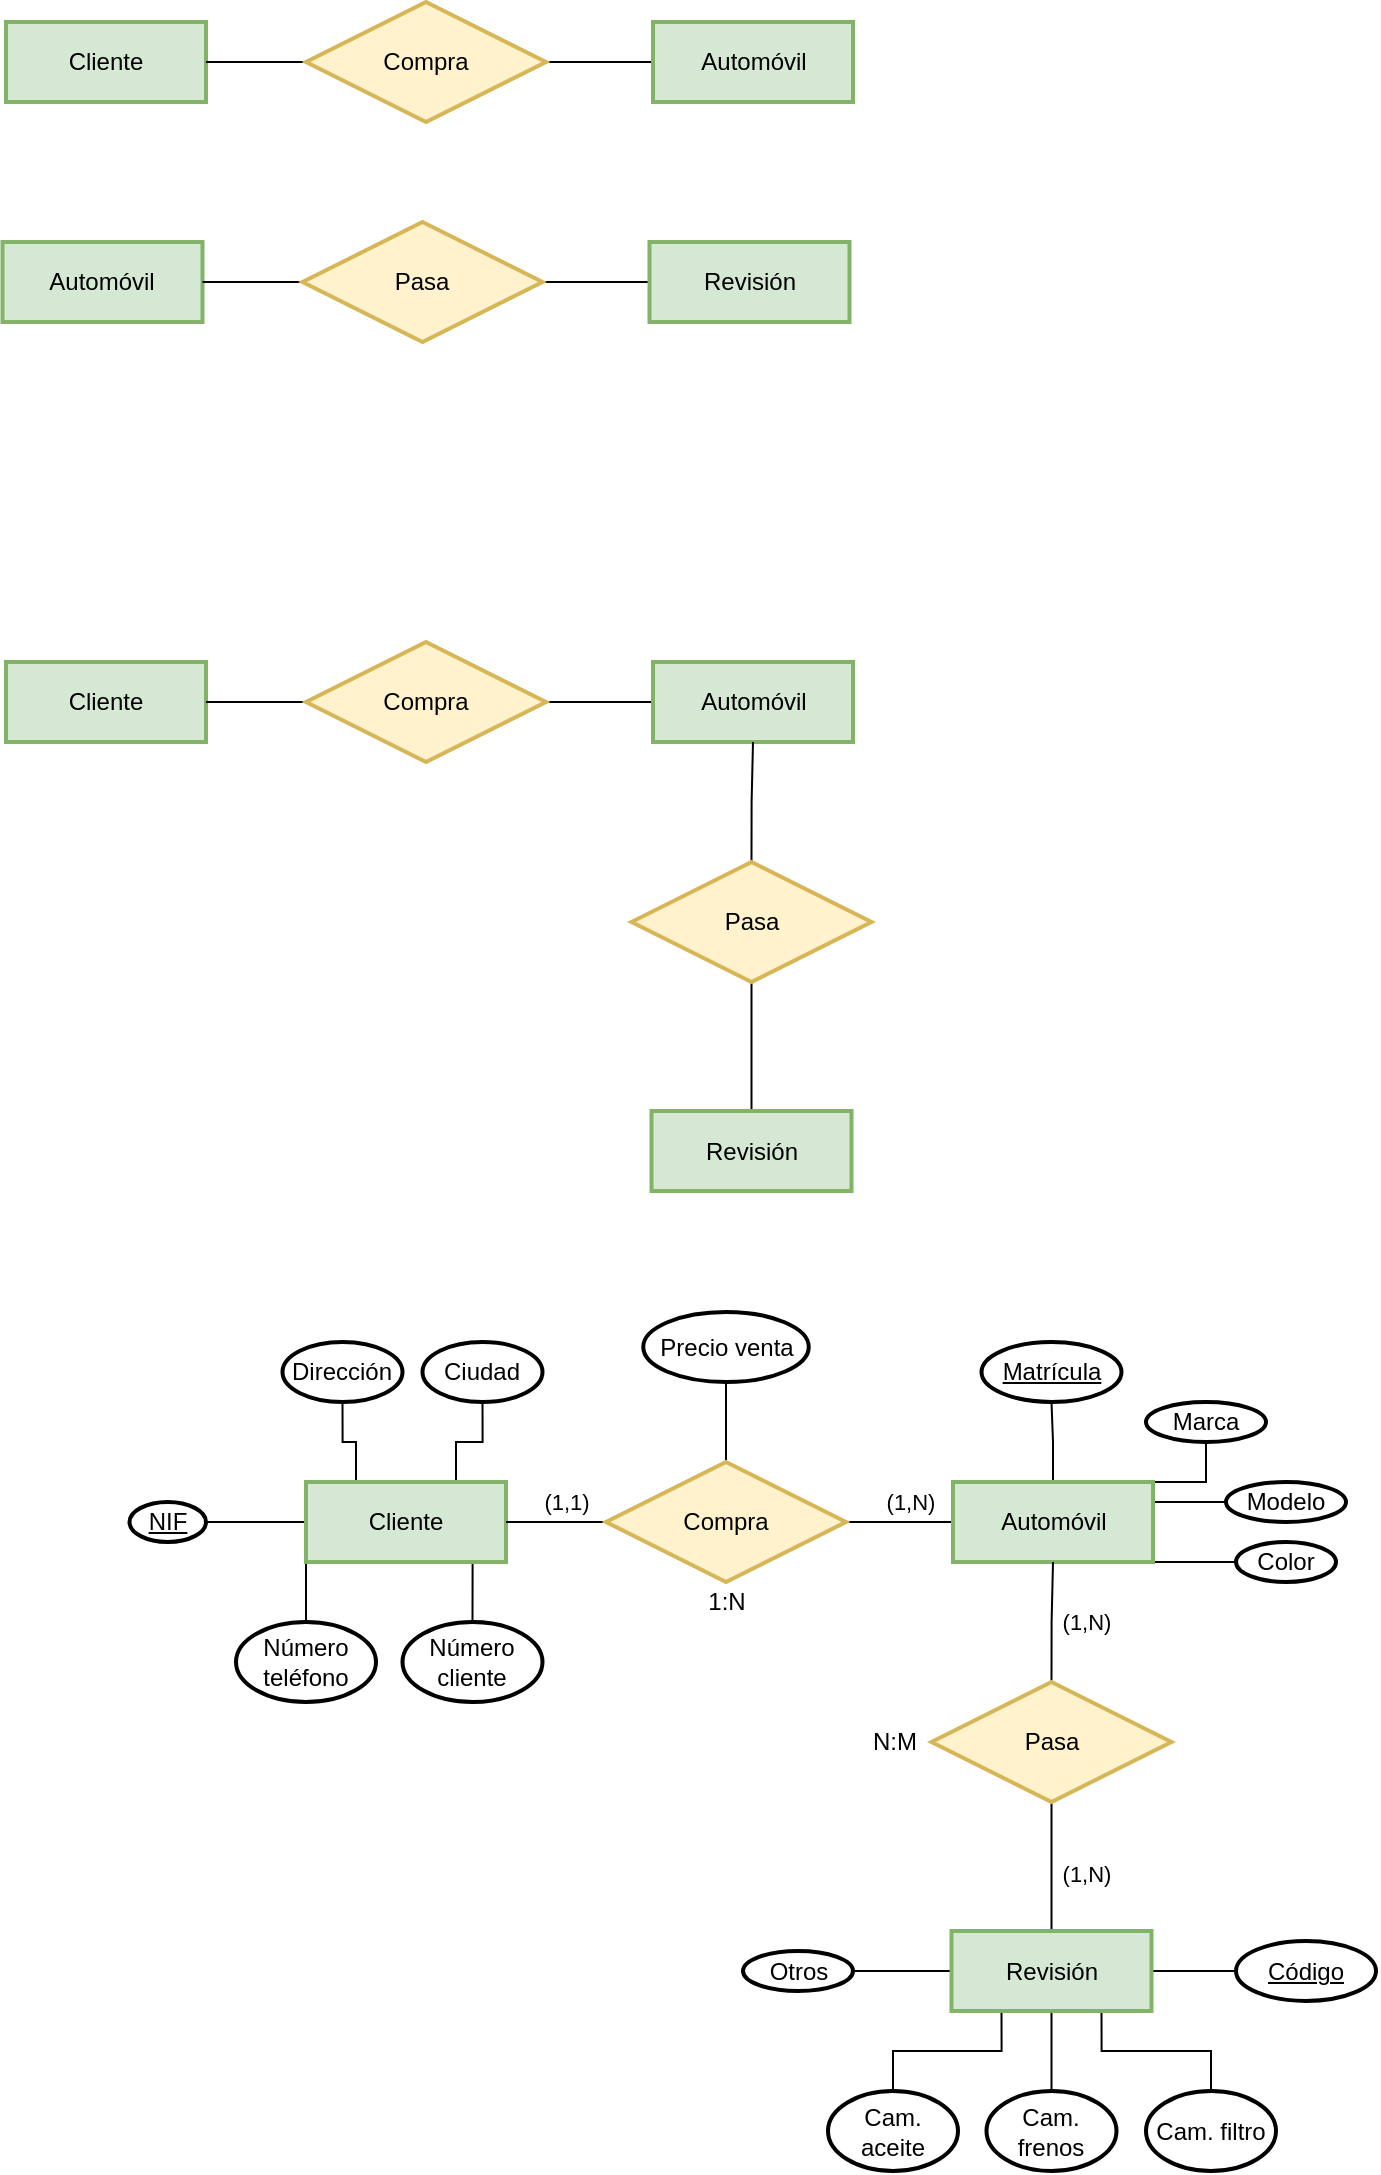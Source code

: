 <mxfile version="20.5.1" type="github">
  <diagram id="P-X6DFwC79BZHyJj7ktu" name="Página-1">
    <mxGraphModel dx="2062" dy="1069" grid="1" gridSize="10" guides="1" tooltips="1" connect="1" arrows="1" fold="1" page="1" pageScale="1" pageWidth="827" pageHeight="1169" math="0" shadow="0">
      <root>
        <mxCell id="0" />
        <mxCell id="1" parent="0" />
        <mxCell id="SnCTU1j6jP92ENklTNEw-1" value="Cliente" style="whiteSpace=wrap;html=1;align=center;strokeWidth=2;fillColor=#d5e8d4;strokeColor=#82b366;" vertex="1" parent="1">
          <mxGeometry x="40" y="40" width="100" height="40" as="geometry" />
        </mxCell>
        <mxCell id="SnCTU1j6jP92ENklTNEw-4" style="edgeStyle=orthogonalEdgeStyle;rounded=0;orthogonalLoop=1;jettySize=auto;html=1;exitX=1;exitY=0.5;exitDx=0;exitDy=0;entryX=0;entryY=0.5;entryDx=0;entryDy=0;endArrow=none;endFill=0;" edge="1" parent="1" source="SnCTU1j6jP92ENklTNEw-2" target="SnCTU1j6jP92ENklTNEw-3">
          <mxGeometry relative="1" as="geometry" />
        </mxCell>
        <mxCell id="SnCTU1j6jP92ENklTNEw-5" style="edgeStyle=orthogonalEdgeStyle;rounded=0;orthogonalLoop=1;jettySize=auto;html=1;exitX=0;exitY=0.5;exitDx=0;exitDy=0;entryX=1;entryY=0.5;entryDx=0;entryDy=0;endArrow=none;endFill=0;" edge="1" parent="1" source="SnCTU1j6jP92ENklTNEw-2" target="SnCTU1j6jP92ENklTNEw-1">
          <mxGeometry relative="1" as="geometry" />
        </mxCell>
        <mxCell id="SnCTU1j6jP92ENklTNEw-2" value="Compra" style="shape=rhombus;perimeter=rhombusPerimeter;whiteSpace=wrap;html=1;align=center;strokeWidth=2;fillColor=#fff2cc;strokeColor=#d6b656;" vertex="1" parent="1">
          <mxGeometry x="190" y="30" width="120" height="60" as="geometry" />
        </mxCell>
        <mxCell id="SnCTU1j6jP92ENklTNEw-3" value="Automóvil" style="whiteSpace=wrap;html=1;align=center;strokeWidth=2;fillColor=#d5e8d4;strokeColor=#82b366;" vertex="1" parent="1">
          <mxGeometry x="363.5" y="40" width="100" height="40" as="geometry" />
        </mxCell>
        <mxCell id="SnCTU1j6jP92ENklTNEw-6" value="Automóvil" style="whiteSpace=wrap;html=1;align=center;strokeWidth=2;fillColor=#d5e8d4;strokeColor=#82b366;" vertex="1" parent="1">
          <mxGeometry x="38.25" y="150" width="100" height="40" as="geometry" />
        </mxCell>
        <mxCell id="SnCTU1j6jP92ENklTNEw-7" style="edgeStyle=orthogonalEdgeStyle;rounded=0;orthogonalLoop=1;jettySize=auto;html=1;exitX=1;exitY=0.5;exitDx=0;exitDy=0;entryX=0;entryY=0.5;entryDx=0;entryDy=0;endArrow=none;endFill=0;" edge="1" parent="1" source="SnCTU1j6jP92ENklTNEw-9" target="SnCTU1j6jP92ENklTNEw-10">
          <mxGeometry relative="1" as="geometry" />
        </mxCell>
        <mxCell id="SnCTU1j6jP92ENklTNEw-8" style="edgeStyle=orthogonalEdgeStyle;rounded=0;orthogonalLoop=1;jettySize=auto;html=1;exitX=0;exitY=0.5;exitDx=0;exitDy=0;entryX=1;entryY=0.5;entryDx=0;entryDy=0;endArrow=none;endFill=0;" edge="1" parent="1" source="SnCTU1j6jP92ENklTNEw-9" target="SnCTU1j6jP92ENklTNEw-6">
          <mxGeometry relative="1" as="geometry" />
        </mxCell>
        <mxCell id="SnCTU1j6jP92ENklTNEw-9" value="Pasa" style="shape=rhombus;perimeter=rhombusPerimeter;whiteSpace=wrap;html=1;align=center;strokeWidth=2;fillColor=#fff2cc;strokeColor=#d6b656;" vertex="1" parent="1">
          <mxGeometry x="188.25" y="140" width="120" height="60" as="geometry" />
        </mxCell>
        <mxCell id="SnCTU1j6jP92ENklTNEw-10" value="Revisión" style="whiteSpace=wrap;html=1;align=center;strokeWidth=2;fillColor=#d5e8d4;strokeColor=#82b366;" vertex="1" parent="1">
          <mxGeometry x="361.75" y="150" width="100" height="40" as="geometry" />
        </mxCell>
        <mxCell id="SnCTU1j6jP92ENklTNEw-11" value="Cliente" style="whiteSpace=wrap;html=1;align=center;strokeWidth=2;fillColor=#d5e8d4;strokeColor=#82b366;" vertex="1" parent="1">
          <mxGeometry x="40" y="360" width="100" height="40" as="geometry" />
        </mxCell>
        <mxCell id="SnCTU1j6jP92ENklTNEw-12" style="edgeStyle=orthogonalEdgeStyle;rounded=0;orthogonalLoop=1;jettySize=auto;html=1;exitX=1;exitY=0.5;exitDx=0;exitDy=0;entryX=0;entryY=0.5;entryDx=0;entryDy=0;endArrow=none;endFill=0;" edge="1" parent="1" source="SnCTU1j6jP92ENklTNEw-14" target="SnCTU1j6jP92ENklTNEw-15">
          <mxGeometry relative="1" as="geometry" />
        </mxCell>
        <mxCell id="SnCTU1j6jP92ENklTNEw-13" style="edgeStyle=orthogonalEdgeStyle;rounded=0;orthogonalLoop=1;jettySize=auto;html=1;exitX=0;exitY=0.5;exitDx=0;exitDy=0;entryX=1;entryY=0.5;entryDx=0;entryDy=0;endArrow=none;endFill=0;" edge="1" parent="1" source="SnCTU1j6jP92ENklTNEw-14" target="SnCTU1j6jP92ENklTNEw-11">
          <mxGeometry relative="1" as="geometry" />
        </mxCell>
        <mxCell id="SnCTU1j6jP92ENklTNEw-14" value="Compra" style="shape=rhombus;perimeter=rhombusPerimeter;whiteSpace=wrap;html=1;align=center;strokeWidth=2;fillColor=#fff2cc;strokeColor=#d6b656;" vertex="1" parent="1">
          <mxGeometry x="190" y="350" width="120" height="60" as="geometry" />
        </mxCell>
        <mxCell id="SnCTU1j6jP92ENklTNEw-15" value="Automóvil" style="whiteSpace=wrap;html=1;align=center;strokeWidth=2;fillColor=#d5e8d4;strokeColor=#82b366;" vertex="1" parent="1">
          <mxGeometry x="363.5" y="360" width="100" height="40" as="geometry" />
        </mxCell>
        <mxCell id="SnCTU1j6jP92ENklTNEw-20" style="edgeStyle=orthogonalEdgeStyle;rounded=0;orthogonalLoop=1;jettySize=auto;html=1;exitX=0.5;exitY=0;exitDx=0;exitDy=0;entryX=0.5;entryY=1;entryDx=0;entryDy=0;endArrow=none;endFill=0;" edge="1" parent="1" source="SnCTU1j6jP92ENklTNEw-16" target="SnCTU1j6jP92ENklTNEw-15">
          <mxGeometry relative="1" as="geometry" />
        </mxCell>
        <mxCell id="SnCTU1j6jP92ENklTNEw-21" style="edgeStyle=orthogonalEdgeStyle;rounded=0;orthogonalLoop=1;jettySize=auto;html=1;exitX=0.5;exitY=1;exitDx=0;exitDy=0;entryX=0.5;entryY=0;entryDx=0;entryDy=0;endArrow=none;endFill=0;" edge="1" parent="1" source="SnCTU1j6jP92ENklTNEw-16" target="SnCTU1j6jP92ENklTNEw-18">
          <mxGeometry relative="1" as="geometry" />
        </mxCell>
        <mxCell id="SnCTU1j6jP92ENklTNEw-16" value="Pasa" style="shape=rhombus;perimeter=rhombusPerimeter;whiteSpace=wrap;html=1;align=center;strokeWidth=2;fillColor=#fff2cc;strokeColor=#d6b656;" vertex="1" parent="1">
          <mxGeometry x="352.75" y="460" width="120" height="60" as="geometry" />
        </mxCell>
        <mxCell id="SnCTU1j6jP92ENklTNEw-18" value="Revisión" style="whiteSpace=wrap;html=1;align=center;strokeWidth=2;fillColor=#d5e8d4;strokeColor=#82b366;" vertex="1" parent="1">
          <mxGeometry x="362.75" y="584.5" width="100" height="40" as="geometry" />
        </mxCell>
        <mxCell id="SnCTU1j6jP92ENklTNEw-53" style="edgeStyle=orthogonalEdgeStyle;rounded=0;orthogonalLoop=1;jettySize=auto;html=1;exitX=0;exitY=0.5;exitDx=0;exitDy=0;entryX=1;entryY=0.5;entryDx=0;entryDy=0;endArrow=none;endFill=0;" edge="1" parent="1" source="SnCTU1j6jP92ENklTNEw-22" target="SnCTU1j6jP92ENklTNEw-46">
          <mxGeometry relative="1" as="geometry" />
        </mxCell>
        <mxCell id="SnCTU1j6jP92ENklTNEw-54" style="edgeStyle=orthogonalEdgeStyle;rounded=0;orthogonalLoop=1;jettySize=auto;html=1;exitX=0.25;exitY=0;exitDx=0;exitDy=0;entryX=0.5;entryY=1;entryDx=0;entryDy=0;endArrow=none;endFill=0;" edge="1" parent="1" source="SnCTU1j6jP92ENklTNEw-22" target="SnCTU1j6jP92ENklTNEw-47">
          <mxGeometry relative="1" as="geometry" />
        </mxCell>
        <mxCell id="SnCTU1j6jP92ENklTNEw-55" style="edgeStyle=orthogonalEdgeStyle;rounded=0;orthogonalLoop=1;jettySize=auto;html=1;exitX=0.75;exitY=0;exitDx=0;exitDy=0;entryX=0.5;entryY=1;entryDx=0;entryDy=0;endArrow=none;endFill=0;" edge="1" parent="1" source="SnCTU1j6jP92ENklTNEw-22" target="SnCTU1j6jP92ENklTNEw-48">
          <mxGeometry relative="1" as="geometry" />
        </mxCell>
        <mxCell id="SnCTU1j6jP92ENklTNEw-56" style="edgeStyle=orthogonalEdgeStyle;rounded=0;orthogonalLoop=1;jettySize=auto;html=1;exitX=0.25;exitY=1;exitDx=0;exitDy=0;entryX=0.5;entryY=0;entryDx=0;entryDy=0;endArrow=none;endFill=0;" edge="1" parent="1" source="SnCTU1j6jP92ENklTNEw-22" target="SnCTU1j6jP92ENklTNEw-49">
          <mxGeometry relative="1" as="geometry" />
        </mxCell>
        <mxCell id="SnCTU1j6jP92ENklTNEw-57" style="edgeStyle=orthogonalEdgeStyle;rounded=0;orthogonalLoop=1;jettySize=auto;html=1;exitX=0.75;exitY=1;exitDx=0;exitDy=0;entryX=0.5;entryY=0;entryDx=0;entryDy=0;endArrow=none;endFill=0;" edge="1" parent="1" source="SnCTU1j6jP92ENklTNEw-22" target="SnCTU1j6jP92ENklTNEw-50">
          <mxGeometry relative="1" as="geometry" />
        </mxCell>
        <mxCell id="SnCTU1j6jP92ENklTNEw-22" value="Cliente" style="whiteSpace=wrap;html=1;align=center;strokeWidth=2;fillColor=#d5e8d4;strokeColor=#82b366;" vertex="1" parent="1">
          <mxGeometry x="190" y="770" width="100" height="40" as="geometry" />
        </mxCell>
        <mxCell id="SnCTU1j6jP92ENklTNEw-23" style="edgeStyle=orthogonalEdgeStyle;rounded=0;orthogonalLoop=1;jettySize=auto;html=1;exitX=1;exitY=0.5;exitDx=0;exitDy=0;entryX=0;entryY=0.5;entryDx=0;entryDy=0;endArrow=none;endFill=0;" edge="1" parent="1" source="SnCTU1j6jP92ENklTNEw-25" target="SnCTU1j6jP92ENklTNEw-26">
          <mxGeometry relative="1" as="geometry">
            <Array as="points">
              <mxPoint x="490" y="790" />
              <mxPoint x="490" y="790" />
            </Array>
          </mxGeometry>
        </mxCell>
        <mxCell id="SnCTU1j6jP92ENklTNEw-59" value="(1,N)" style="edgeLabel;html=1;align=center;verticalAlign=middle;resizable=0;points=[];" vertex="1" connectable="0" parent="SnCTU1j6jP92ENklTNEw-23">
          <mxGeometry x="0.189" relative="1" as="geometry">
            <mxPoint y="-10" as="offset" />
          </mxGeometry>
        </mxCell>
        <mxCell id="SnCTU1j6jP92ENklTNEw-24" style="edgeStyle=orthogonalEdgeStyle;rounded=0;orthogonalLoop=1;jettySize=auto;html=1;exitX=0;exitY=0.5;exitDx=0;exitDy=0;entryX=1;entryY=0.5;entryDx=0;entryDy=0;endArrow=none;endFill=0;" edge="1" parent="1" source="SnCTU1j6jP92ENklTNEw-25" target="SnCTU1j6jP92ENklTNEw-22">
          <mxGeometry relative="1" as="geometry" />
        </mxCell>
        <mxCell id="SnCTU1j6jP92ENklTNEw-58" value="(1,1)" style="edgeLabel;html=1;align=center;verticalAlign=middle;resizable=0;points=[];" vertex="1" connectable="0" parent="SnCTU1j6jP92ENklTNEw-24">
          <mxGeometry x="-0.208" relative="1" as="geometry">
            <mxPoint y="-10" as="offset" />
          </mxGeometry>
        </mxCell>
        <mxCell id="SnCTU1j6jP92ENklTNEw-37" style="edgeStyle=orthogonalEdgeStyle;rounded=0;orthogonalLoop=1;jettySize=auto;html=1;exitX=0.5;exitY=0;exitDx=0;exitDy=0;entryX=0.5;entryY=1;entryDx=0;entryDy=0;endArrow=none;endFill=0;" edge="1" parent="1" source="SnCTU1j6jP92ENklTNEw-25" target="SnCTU1j6jP92ENklTNEw-33">
          <mxGeometry relative="1" as="geometry" />
        </mxCell>
        <mxCell id="SnCTU1j6jP92ENklTNEw-25" value="Compra" style="shape=rhombus;perimeter=rhombusPerimeter;whiteSpace=wrap;html=1;align=center;strokeWidth=2;fillColor=#fff2cc;strokeColor=#d6b656;" vertex="1" parent="1">
          <mxGeometry x="340" y="760" width="120" height="60" as="geometry" />
        </mxCell>
        <mxCell id="SnCTU1j6jP92ENklTNEw-39" style="edgeStyle=orthogonalEdgeStyle;rounded=0;orthogonalLoop=1;jettySize=auto;html=1;exitX=0.5;exitY=0;exitDx=0;exitDy=0;entryX=0.5;entryY=1;entryDx=0;entryDy=0;endArrow=none;endFill=0;" edge="1" parent="1" source="SnCTU1j6jP92ENklTNEw-26" target="SnCTU1j6jP92ENklTNEw-32">
          <mxGeometry relative="1" as="geometry" />
        </mxCell>
        <mxCell id="SnCTU1j6jP92ENklTNEw-42" style="edgeStyle=orthogonalEdgeStyle;rounded=0;orthogonalLoop=1;jettySize=auto;html=1;exitX=1;exitY=0;exitDx=0;exitDy=0;entryX=0.5;entryY=1;entryDx=0;entryDy=0;endArrow=none;endFill=0;" edge="1" parent="1" source="SnCTU1j6jP92ENklTNEw-26" target="SnCTU1j6jP92ENklTNEw-36">
          <mxGeometry relative="1" as="geometry" />
        </mxCell>
        <mxCell id="SnCTU1j6jP92ENklTNEw-43" style="edgeStyle=orthogonalEdgeStyle;rounded=0;orthogonalLoop=1;jettySize=auto;html=1;exitX=1;exitY=0.25;exitDx=0;exitDy=0;entryX=0;entryY=0.5;entryDx=0;entryDy=0;endArrow=none;endFill=0;" edge="1" parent="1" source="SnCTU1j6jP92ENklTNEw-26" target="SnCTU1j6jP92ENklTNEw-34">
          <mxGeometry relative="1" as="geometry" />
        </mxCell>
        <mxCell id="SnCTU1j6jP92ENklTNEw-44" style="edgeStyle=orthogonalEdgeStyle;rounded=0;orthogonalLoop=1;jettySize=auto;html=1;exitX=1;exitY=1;exitDx=0;exitDy=0;entryX=0;entryY=0.5;entryDx=0;entryDy=0;endArrow=none;endFill=0;" edge="1" parent="1" source="SnCTU1j6jP92ENklTNEw-26" target="SnCTU1j6jP92ENklTNEw-35">
          <mxGeometry relative="1" as="geometry">
            <Array as="points">
              <mxPoint x="630" y="810" />
              <mxPoint x="630" y="810" />
            </Array>
          </mxGeometry>
        </mxCell>
        <mxCell id="SnCTU1j6jP92ENklTNEw-26" value="Automóvil" style="whiteSpace=wrap;html=1;align=center;strokeWidth=2;fillColor=#d5e8d4;strokeColor=#82b366;" vertex="1" parent="1">
          <mxGeometry x="513.5" y="770" width="100" height="40" as="geometry" />
        </mxCell>
        <mxCell id="SnCTU1j6jP92ENklTNEw-27" style="edgeStyle=orthogonalEdgeStyle;rounded=0;orthogonalLoop=1;jettySize=auto;html=1;exitX=0.5;exitY=0;exitDx=0;exitDy=0;entryX=0.5;entryY=1;entryDx=0;entryDy=0;endArrow=none;endFill=0;" edge="1" parent="1" source="SnCTU1j6jP92ENklTNEw-29" target="SnCTU1j6jP92ENklTNEw-26">
          <mxGeometry relative="1" as="geometry" />
        </mxCell>
        <mxCell id="SnCTU1j6jP92ENklTNEw-62" value="(1,N)" style="edgeLabel;html=1;align=center;verticalAlign=middle;resizable=0;points=[];" vertex="1" connectable="0" parent="SnCTU1j6jP92ENklTNEw-27">
          <mxGeometry x="0.209" relative="1" as="geometry">
            <mxPoint x="16" y="6" as="offset" />
          </mxGeometry>
        </mxCell>
        <mxCell id="SnCTU1j6jP92ENklTNEw-28" style="edgeStyle=orthogonalEdgeStyle;rounded=0;orthogonalLoop=1;jettySize=auto;html=1;exitX=0.5;exitY=1;exitDx=0;exitDy=0;entryX=0.5;entryY=0;entryDx=0;entryDy=0;endArrow=none;endFill=0;" edge="1" parent="1" source="SnCTU1j6jP92ENklTNEw-29" target="SnCTU1j6jP92ENklTNEw-30">
          <mxGeometry relative="1" as="geometry" />
        </mxCell>
        <mxCell id="SnCTU1j6jP92ENklTNEw-61" value="(1,N)" style="edgeLabel;html=1;align=center;verticalAlign=middle;resizable=0;points=[];" vertex="1" connectable="0" parent="SnCTU1j6jP92ENklTNEw-28">
          <mxGeometry x="0.116" relative="1" as="geometry">
            <mxPoint x="17" as="offset" />
          </mxGeometry>
        </mxCell>
        <mxCell id="SnCTU1j6jP92ENklTNEw-29" value="Pasa" style="shape=rhombus;perimeter=rhombusPerimeter;whiteSpace=wrap;html=1;align=center;strokeWidth=2;fillColor=#fff2cc;strokeColor=#d6b656;" vertex="1" parent="1">
          <mxGeometry x="502.75" y="870" width="120" height="60" as="geometry" />
        </mxCell>
        <mxCell id="SnCTU1j6jP92ENklTNEw-69" style="edgeStyle=orthogonalEdgeStyle;rounded=0;orthogonalLoop=1;jettySize=auto;html=1;exitX=0;exitY=0.5;exitDx=0;exitDy=0;endArrow=none;endFill=0;" edge="1" parent="1" source="SnCTU1j6jP92ENklTNEw-30" target="SnCTU1j6jP92ENklTNEw-68">
          <mxGeometry relative="1" as="geometry" />
        </mxCell>
        <mxCell id="SnCTU1j6jP92ENklTNEw-70" style="edgeStyle=orthogonalEdgeStyle;rounded=0;orthogonalLoop=1;jettySize=auto;html=1;exitX=1;exitY=0.5;exitDx=0;exitDy=0;entryX=0;entryY=0.5;entryDx=0;entryDy=0;endArrow=none;endFill=0;" edge="1" parent="1" source="SnCTU1j6jP92ENklTNEw-30" target="SnCTU1j6jP92ENklTNEw-64">
          <mxGeometry relative="1" as="geometry" />
        </mxCell>
        <mxCell id="SnCTU1j6jP92ENklTNEw-71" style="edgeStyle=orthogonalEdgeStyle;rounded=0;orthogonalLoop=1;jettySize=auto;html=1;exitX=0.25;exitY=1;exitDx=0;exitDy=0;entryX=0.5;entryY=0;entryDx=0;entryDy=0;endArrow=none;endFill=0;" edge="1" parent="1" source="SnCTU1j6jP92ENklTNEw-30" target="SnCTU1j6jP92ENklTNEw-66">
          <mxGeometry relative="1" as="geometry" />
        </mxCell>
        <mxCell id="SnCTU1j6jP92ENklTNEw-72" style="edgeStyle=orthogonalEdgeStyle;rounded=0;orthogonalLoop=1;jettySize=auto;html=1;exitX=0.75;exitY=1;exitDx=0;exitDy=0;entryX=0.5;entryY=0;entryDx=0;entryDy=0;endArrow=none;endFill=0;" edge="1" parent="1" source="SnCTU1j6jP92ENklTNEw-30" target="SnCTU1j6jP92ENklTNEw-67">
          <mxGeometry relative="1" as="geometry" />
        </mxCell>
        <mxCell id="SnCTU1j6jP92ENklTNEw-73" style="edgeStyle=orthogonalEdgeStyle;rounded=0;orthogonalLoop=1;jettySize=auto;html=1;exitX=0.5;exitY=1;exitDx=0;exitDy=0;entryX=0.5;entryY=0;entryDx=0;entryDy=0;endArrow=none;endFill=0;" edge="1" parent="1" source="SnCTU1j6jP92ENklTNEw-30" target="SnCTU1j6jP92ENklTNEw-65">
          <mxGeometry relative="1" as="geometry" />
        </mxCell>
        <mxCell id="SnCTU1j6jP92ENklTNEw-30" value="Revisión" style="whiteSpace=wrap;html=1;align=center;strokeWidth=2;fillColor=#d5e8d4;strokeColor=#82b366;" vertex="1" parent="1">
          <mxGeometry x="512.75" y="994.5" width="100" height="40" as="geometry" />
        </mxCell>
        <mxCell id="SnCTU1j6jP92ENklTNEw-32" value="Matrícula" style="ellipse;whiteSpace=wrap;html=1;align=center;fontStyle=4;strokeWidth=2;" vertex="1" parent="1">
          <mxGeometry x="527.75" y="700" width="70" height="30" as="geometry" />
        </mxCell>
        <mxCell id="SnCTU1j6jP92ENklTNEw-33" value="Precio venta" style="ellipse;whiteSpace=wrap;html=1;align=center;strokeWidth=2;" vertex="1" parent="1">
          <mxGeometry x="358.63" y="685" width="82.75" height="35" as="geometry" />
        </mxCell>
        <mxCell id="SnCTU1j6jP92ENklTNEw-34" value="Modelo" style="ellipse;whiteSpace=wrap;html=1;align=center;strokeWidth=2;" vertex="1" parent="1">
          <mxGeometry x="650" y="770" width="60" height="20" as="geometry" />
        </mxCell>
        <mxCell id="SnCTU1j6jP92ENklTNEw-35" value="Color" style="ellipse;whiteSpace=wrap;html=1;align=center;strokeWidth=2;" vertex="1" parent="1">
          <mxGeometry x="655" y="800" width="50" height="20" as="geometry" />
        </mxCell>
        <mxCell id="SnCTU1j6jP92ENklTNEw-36" value="Marca" style="ellipse;whiteSpace=wrap;html=1;align=center;strokeWidth=2;" vertex="1" parent="1">
          <mxGeometry x="610" y="730" width="60" height="20" as="geometry" />
        </mxCell>
        <mxCell id="SnCTU1j6jP92ENklTNEw-46" value="NIF" style="ellipse;whiteSpace=wrap;html=1;align=center;fontStyle=4;strokeWidth=2;" vertex="1" parent="1">
          <mxGeometry x="101.75" y="780" width="38.25" height="20" as="geometry" />
        </mxCell>
        <mxCell id="SnCTU1j6jP92ENklTNEw-47" value="Dirección" style="ellipse;whiteSpace=wrap;html=1;align=center;strokeWidth=2;" vertex="1" parent="1">
          <mxGeometry x="178.25" y="700" width="60" height="30" as="geometry" />
        </mxCell>
        <mxCell id="SnCTU1j6jP92ENklTNEw-48" value="Ciudad" style="ellipse;whiteSpace=wrap;html=1;align=center;strokeWidth=2;" vertex="1" parent="1">
          <mxGeometry x="248.25" y="700" width="60" height="30" as="geometry" />
        </mxCell>
        <mxCell id="SnCTU1j6jP92ENklTNEw-49" value="Número teléfono" style="ellipse;whiteSpace=wrap;html=1;align=center;strokeWidth=2;" vertex="1" parent="1">
          <mxGeometry x="155" y="840" width="70" height="40" as="geometry" />
        </mxCell>
        <mxCell id="SnCTU1j6jP92ENklTNEw-50" value="Número cliente" style="ellipse;whiteSpace=wrap;html=1;align=center;strokeWidth=2;" vertex="1" parent="1">
          <mxGeometry x="238.25" y="840" width="70" height="40" as="geometry" />
        </mxCell>
        <mxCell id="SnCTU1j6jP92ENklTNEw-60" value="1:N" style="text;html=1;align=center;verticalAlign=middle;resizable=0;points=[];autosize=1;strokeColor=none;fillColor=none;" vertex="1" parent="1">
          <mxGeometry x="380" y="815" width="40" height="30" as="geometry" />
        </mxCell>
        <mxCell id="SnCTU1j6jP92ENklTNEw-63" value="N:M" style="text;html=1;align=center;verticalAlign=middle;resizable=0;points=[];autosize=1;strokeColor=none;fillColor=none;" vertex="1" parent="1">
          <mxGeometry x="463.5" y="885" width="40" height="30" as="geometry" />
        </mxCell>
        <mxCell id="SnCTU1j6jP92ENklTNEw-64" value="Código" style="ellipse;whiteSpace=wrap;html=1;align=center;fontStyle=4;strokeWidth=2;" vertex="1" parent="1">
          <mxGeometry x="655" y="999.5" width="70" height="30" as="geometry" />
        </mxCell>
        <mxCell id="SnCTU1j6jP92ENklTNEw-65" value="Cam. frenos" style="ellipse;whiteSpace=wrap;html=1;align=center;strokeWidth=2;" vertex="1" parent="1">
          <mxGeometry x="530.25" y="1074.5" width="65" height="40" as="geometry" />
        </mxCell>
        <mxCell id="SnCTU1j6jP92ENklTNEw-66" value="Cam. aceite" style="ellipse;whiteSpace=wrap;html=1;align=center;strokeWidth=2;" vertex="1" parent="1">
          <mxGeometry x="451" y="1074.5" width="65" height="40" as="geometry" />
        </mxCell>
        <mxCell id="SnCTU1j6jP92ENklTNEw-67" value="Cam. filtro" style="ellipse;whiteSpace=wrap;html=1;align=center;strokeWidth=2;" vertex="1" parent="1">
          <mxGeometry x="610" y="1074.5" width="65" height="40" as="geometry" />
        </mxCell>
        <mxCell id="SnCTU1j6jP92ENklTNEw-68" value="Otros" style="ellipse;whiteSpace=wrap;html=1;align=center;strokeWidth=2;" vertex="1" parent="1">
          <mxGeometry x="408.5" y="1004.5" width="55" height="20" as="geometry" />
        </mxCell>
      </root>
    </mxGraphModel>
  </diagram>
</mxfile>
